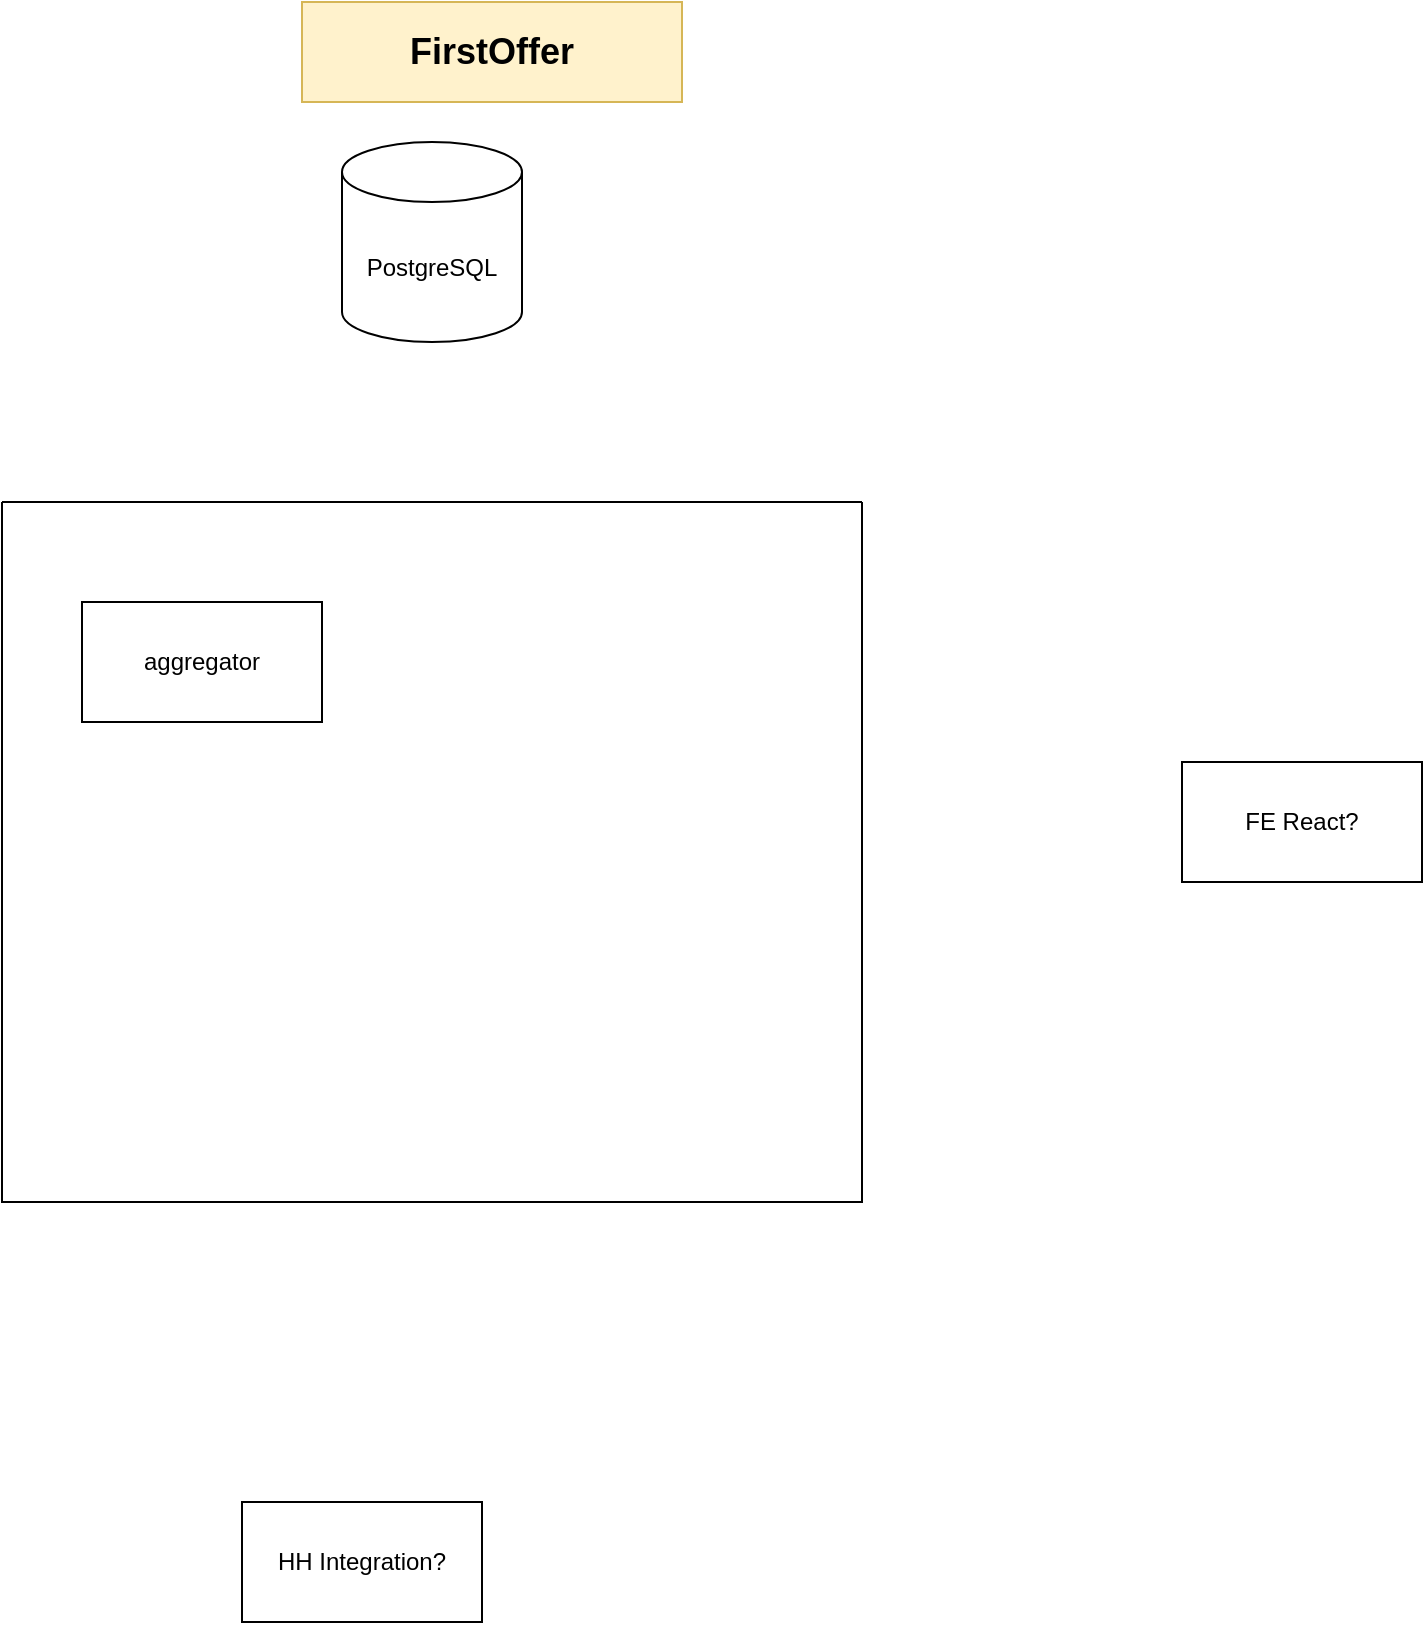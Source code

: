 <mxfile version="26.2.2" pages="3">
  <diagram name="Page-1" id="Fl7zKLLlol0BHQ1zrM9f">
    <mxGraphModel dx="1909" dy="1129" grid="1" gridSize="10" guides="1" tooltips="1" connect="1" arrows="1" fold="1" page="1" pageScale="1" pageWidth="850" pageHeight="1100" math="0" shadow="0">
      <root>
        <mxCell id="0" />
        <mxCell id="1" parent="0" />
        <mxCell id="obgf2wu3ZIoms-HWZ0u_-2" value="PostgreSQL" style="shape=cylinder3;whiteSpace=wrap;html=1;boundedLbl=1;backgroundOutline=1;size=15;" vertex="1" parent="1">
          <mxGeometry x="280" y="80" width="90" height="100" as="geometry" />
        </mxCell>
        <mxCell id="obgf2wu3ZIoms-HWZ0u_-3" value="" style="swimlane;startSize=0;" vertex="1" parent="1">
          <mxGeometry x="110" y="260" width="430" height="350" as="geometry">
            <mxRectangle x="170" y="210" width="50" height="40" as="alternateBounds" />
          </mxGeometry>
        </mxCell>
        <mxCell id="obgf2wu3ZIoms-HWZ0u_-1" value="aggregator" style="rounded=0;whiteSpace=wrap;html=1;" vertex="1" parent="obgf2wu3ZIoms-HWZ0u_-3">
          <mxGeometry x="40" y="50" width="120" height="60" as="geometry" />
        </mxCell>
        <mxCell id="obgf2wu3ZIoms-HWZ0u_-4" value="HH Integration?" style="rounded=0;whiteSpace=wrap;html=1;" vertex="1" parent="1">
          <mxGeometry x="230" y="760" width="120" height="60" as="geometry" />
        </mxCell>
        <mxCell id="obgf2wu3ZIoms-HWZ0u_-5" value="FE React?" style="rounded=0;whiteSpace=wrap;html=1;" vertex="1" parent="1">
          <mxGeometry x="700" y="390" width="120" height="60" as="geometry" />
        </mxCell>
        <mxCell id="obgf2wu3ZIoms-HWZ0u_-6" value="&lt;font style=&quot;font-size: 18px;&quot;&gt;&lt;b style=&quot;&quot;&gt;FirstOffer&lt;/b&gt;&lt;/font&gt;" style="text;html=1;align=center;verticalAlign=middle;whiteSpace=wrap;rounded=0;fillColor=#fff2cc;strokeColor=#d6b656;" vertex="1" parent="1">
          <mxGeometry x="260" y="10" width="190" height="50" as="geometry" />
        </mxCell>
      </root>
    </mxGraphModel>
  </diagram>
  <diagram id="qmD7csJV9LF86m-fVS4O" name="Use-Case">
    <mxGraphModel dx="1044" dy="626" grid="1" gridSize="10" guides="1" tooltips="1" connect="1" arrows="1" fold="1" page="1" pageScale="1" pageWidth="850" pageHeight="1100" math="0" shadow="0">
      <root>
        <mxCell id="0" />
        <mxCell id="1" parent="0" />
        <mxCell id="Olbofyi3Py1XjEG1FyNZ-1" value="Искатель" style="shape=umlActor;verticalLabelPosition=bottom;verticalAlign=top;html=1;outlineConnect=0;" parent="1" vertex="1">
          <mxGeometry x="420" y="300" width="30" height="60" as="geometry" />
        </mxCell>
        <mxCell id="Olbofyi3Py1XjEG1FyNZ-4" value="Работодатель" style="shape=umlActor;verticalLabelPosition=bottom;verticalAlign=top;html=1;outlineConnect=0;" parent="1" vertex="1">
          <mxGeometry x="510" y="130" width="30" height="60" as="geometry" />
        </mxCell>
        <mxCell id="Olbofyi3Py1XjEG1FyNZ-5" value="Администратор" style="shape=umlActor;verticalLabelPosition=bottom;verticalAlign=top;html=1;outlineConnect=0;" parent="1" vertex="1">
          <mxGeometry x="500" y="300" width="30" height="60" as="geometry" />
        </mxCell>
        <mxCell id="Olbofyi3Py1XjEG1FyNZ-7" value="Регистрация" style="ellipse;whiteSpace=wrap;html=1;" parent="1" vertex="1">
          <mxGeometry x="190" y="80" width="130" height="40" as="geometry" />
        </mxCell>
        <mxCell id="Olbofyi3Py1XjEG1FyNZ-8" value="Гость" style="shape=umlActor;verticalLabelPosition=bottom;verticalAlign=top;html=1;outlineConnect=0;" parent="1" vertex="1">
          <mxGeometry x="420" y="140" width="30" height="60" as="geometry" />
        </mxCell>
        <mxCell id="Olbofyi3Py1XjEG1FyNZ-10" value="Авторизация" style="ellipse;whiteSpace=wrap;html=1;" parent="1" vertex="1">
          <mxGeometry x="190" y="140" width="130" height="40" as="geometry" />
        </mxCell>
        <mxCell id="Olbofyi3Py1XjEG1FyNZ-11" value="Просмотр вакансий" style="ellipse;whiteSpace=wrap;html=1;" parent="1" vertex="1">
          <mxGeometry x="190" y="200" width="130" height="40" as="geometry" />
        </mxCell>
        <mxCell id="Olbofyi3Py1XjEG1FyNZ-12" value="Отклинуться на вакансию" style="ellipse;whiteSpace=wrap;html=1;" parent="1" vertex="1">
          <mxGeometry x="190" y="270" width="130" height="50" as="geometry" />
        </mxCell>
        <mxCell id="Olbofyi3Py1XjEG1FyNZ-13" value="Управление резюме" style="ellipse;whiteSpace=wrap;html=1;" parent="1" vertex="1">
          <mxGeometry x="190" y="340" width="130" height="50" as="geometry" />
        </mxCell>
        <mxCell id="Olbofyi3Py1XjEG1FyNZ-14" value="Настройка уведомлений" style="ellipse;whiteSpace=wrap;html=1;" parent="1" vertex="1">
          <mxGeometry x="190" y="410" width="130" height="50" as="geometry" />
        </mxCell>
        <mxCell id="Olbofyi3Py1XjEG1FyNZ-16" value="Управление пользователями" style="ellipse;whiteSpace=wrap;html=1;" parent="1" vertex="1">
          <mxGeometry x="620" y="260" width="130" height="50" as="geometry" />
        </mxCell>
        <mxCell id="Olbofyi3Py1XjEG1FyNZ-17" value="Управление вакансиями" style="ellipse;whiteSpace=wrap;html=1;" parent="1" vertex="1">
          <mxGeometry x="620" y="340" width="130" height="50" as="geometry" />
        </mxCell>
        <mxCell id="Olbofyi3Py1XjEG1FyNZ-18" value="" style="endArrow=none;html=1;rounded=0;entryX=1;entryY=0.5;entryDx=0;entryDy=0;startFill=0;" parent="1" source="Olbofyi3Py1XjEG1FyNZ-8" target="Olbofyi3Py1XjEG1FyNZ-7" edge="1">
          <mxGeometry width="50" height="50" relative="1" as="geometry">
            <mxPoint x="410" y="170" as="sourcePoint" />
            <mxPoint x="440" y="90" as="targetPoint" />
          </mxGeometry>
        </mxCell>
        <mxCell id="Olbofyi3Py1XjEG1FyNZ-19" value="" style="endArrow=none;html=1;rounded=0;entryX=1;entryY=0.5;entryDx=0;entryDy=0;startFill=0;" parent="1" source="Olbofyi3Py1XjEG1FyNZ-8" target="Olbofyi3Py1XjEG1FyNZ-10" edge="1">
          <mxGeometry width="50" height="50" relative="1" as="geometry">
            <mxPoint x="420" y="180" as="sourcePoint" />
            <mxPoint x="330" y="110" as="targetPoint" />
          </mxGeometry>
        </mxCell>
        <mxCell id="Olbofyi3Py1XjEG1FyNZ-20" value="" style="endArrow=none;html=1;rounded=0;entryX=1;entryY=0.5;entryDx=0;entryDy=0;startFill=0;" parent="1" source="Olbofyi3Py1XjEG1FyNZ-8" target="Olbofyi3Py1XjEG1FyNZ-11" edge="1">
          <mxGeometry width="50" height="50" relative="1" as="geometry">
            <mxPoint x="410" y="190" as="sourcePoint" />
            <mxPoint x="330" y="170" as="targetPoint" />
          </mxGeometry>
        </mxCell>
        <mxCell id="Olbofyi3Py1XjEG1FyNZ-21" value="" style="endArrow=none;html=1;rounded=0;entryX=0;entryY=0.5;entryDx=0;entryDy=0;startFill=0;" parent="1" source="Olbofyi3Py1XjEG1FyNZ-5" target="Olbofyi3Py1XjEG1FyNZ-16" edge="1">
          <mxGeometry width="50" height="50" relative="1" as="geometry">
            <mxPoint x="510" y="460" as="sourcePoint" />
            <mxPoint x="410" y="399" as="targetPoint" />
          </mxGeometry>
        </mxCell>
        <mxCell id="Olbofyi3Py1XjEG1FyNZ-22" value="" style="endArrow=none;html=1;rounded=0;entryX=0;entryY=0.5;entryDx=0;entryDy=0;startFill=0;" parent="1" source="Olbofyi3Py1XjEG1FyNZ-5" target="Olbofyi3Py1XjEG1FyNZ-17" edge="1">
          <mxGeometry width="50" height="50" relative="1" as="geometry">
            <mxPoint x="550" y="339" as="sourcePoint" />
            <mxPoint x="640" y="335" as="targetPoint" />
          </mxGeometry>
        </mxCell>
        <mxCell id="Olbofyi3Py1XjEG1FyNZ-25" value="Изменение уровня видимости" style="ellipse;whiteSpace=wrap;html=1;" parent="1" vertex="1">
          <mxGeometry x="10" y="325" width="130" height="50" as="geometry" />
        </mxCell>
        <mxCell id="Olbofyi3Py1XjEG1FyNZ-26" value="&amp;lt;&amp;lt;extend&amp;gt;&amp;gt;" style="html=1;verticalAlign=bottom;labelBackgroundColor=none;endArrow=open;endFill=0;dashed=1;rounded=0;entryX=0;entryY=0.5;entryDx=0;entryDy=0;exitX=1;exitY=0.5;exitDx=0;exitDy=0;" parent="1" source="Olbofyi3Py1XjEG1FyNZ-25" target="Olbofyi3Py1XjEG1FyNZ-13" edge="1">
          <mxGeometry width="160" relative="1" as="geometry">
            <mxPoint x="100" y="270" as="sourcePoint" />
            <mxPoint x="150" y="260" as="targetPoint" />
          </mxGeometry>
        </mxCell>
        <mxCell id="Olbofyi3Py1XjEG1FyNZ-28" value="Управление вакансиями компании" style="ellipse;whiteSpace=wrap;html=1;" parent="1" vertex="1">
          <mxGeometry x="610" y="150" width="150" height="60" as="geometry" />
        </mxCell>
        <mxCell id="Olbofyi3Py1XjEG1FyNZ-29" value="Верификация компании" style="ellipse;whiteSpace=wrap;html=1;" parent="1" vertex="1">
          <mxGeometry x="630" y="80" width="130" height="50" as="geometry" />
        </mxCell>
        <mxCell id="Olbofyi3Py1XjEG1FyNZ-31" value="" style="endArrow=none;html=1;rounded=0;entryX=0;entryY=0.5;entryDx=0;entryDy=0;startFill=0;" parent="1" source="Olbofyi3Py1XjEG1FyNZ-4" target="Olbofyi3Py1XjEG1FyNZ-29" edge="1">
          <mxGeometry width="50" height="50" relative="1" as="geometry">
            <mxPoint x="540" y="143" as="sourcePoint" />
            <mxPoint x="630" y="130" as="targetPoint" />
          </mxGeometry>
        </mxCell>
        <mxCell id="Olbofyi3Py1XjEG1FyNZ-32" value="" style="endArrow=none;html=1;rounded=0;entryX=-0.009;entryY=0.369;entryDx=0;entryDy=0;entryPerimeter=0;startFill=0;" parent="1" source="Olbofyi3Py1XjEG1FyNZ-4" target="Olbofyi3Py1XjEG1FyNZ-28" edge="1">
          <mxGeometry width="50" height="50" relative="1" as="geometry">
            <mxPoint x="550" y="162" as="sourcePoint" />
            <mxPoint x="640" y="115" as="targetPoint" />
          </mxGeometry>
        </mxCell>
        <mxCell id="Olbofyi3Py1XjEG1FyNZ-33" value="" style="endArrow=none;html=1;rounded=0;exitX=1;exitY=0.5;exitDx=0;exitDy=0;" parent="1" source="Olbofyi3Py1XjEG1FyNZ-13" edge="1">
          <mxGeometry width="50" height="50" relative="1" as="geometry">
            <mxPoint x="530" y="340" as="sourcePoint" />
            <mxPoint x="420" y="340" as="targetPoint" />
          </mxGeometry>
        </mxCell>
        <mxCell id="Olbofyi3Py1XjEG1FyNZ-34" value="" style="endArrow=none;html=1;rounded=0;entryX=1;entryY=0.5;entryDx=0;entryDy=0;" parent="1" source="Olbofyi3Py1XjEG1FyNZ-1" target="Olbofyi3Py1XjEG1FyNZ-12" edge="1">
          <mxGeometry width="50" height="50" relative="1" as="geometry">
            <mxPoint x="540" y="350" as="sourcePoint" />
            <mxPoint x="590" y="300" as="targetPoint" />
          </mxGeometry>
        </mxCell>
        <mxCell id="Olbofyi3Py1XjEG1FyNZ-35" value="" style="endArrow=none;html=1;rounded=0;exitX=1;exitY=0.5;exitDx=0;exitDy=0;" parent="1" source="Olbofyi3Py1XjEG1FyNZ-14" edge="1">
          <mxGeometry width="50" height="50" relative="1" as="geometry">
            <mxPoint x="330" y="375" as="sourcePoint" />
            <mxPoint x="420" y="340" as="targetPoint" />
          </mxGeometry>
        </mxCell>
        <mxCell id="Olbofyi3Py1XjEG1FyNZ-37" value="Управление работодателями" style="ellipse;whiteSpace=wrap;html=1;" parent="1" vertex="1">
          <mxGeometry x="620" y="410" width="130" height="50" as="geometry" />
        </mxCell>
        <mxCell id="Olbofyi3Py1XjEG1FyNZ-38" value="" style="endArrow=none;html=1;rounded=0;entryX=0;entryY=0.5;entryDx=0;entryDy=0;startFill=0;" parent="1" source="Olbofyi3Py1XjEG1FyNZ-5" target="Olbofyi3Py1XjEG1FyNZ-37" edge="1">
          <mxGeometry width="50" height="50" relative="1" as="geometry">
            <mxPoint x="550" y="420" as="sourcePoint" />
            <mxPoint x="640" y="476" as="targetPoint" />
          </mxGeometry>
        </mxCell>
      </root>
    </mxGraphModel>
  </diagram>
  <diagram id="IbE882pIKQVVXyESyiD2" name="db_schema">
    <mxGraphModel dx="1509" dy="736" grid="1" gridSize="10" guides="1" tooltips="1" connect="1" arrows="1" fold="1" page="1" pageScale="1" pageWidth="850" pageHeight="1100" math="0" shadow="0">
      <root>
        <mxCell id="0" />
        <mxCell id="1" parent="0" />
        <mxCell id="yfVw_wk0qxaInu5oIGbs-1" value="vacancy" style="shape=table;startSize=30;container=1;collapsible=1;childLayout=tableLayout;fixedRows=1;rowLines=0;fontStyle=1;align=center;resizeLast=1;html=1;" parent="1" vertex="1">
          <mxGeometry x="70" y="70" width="280" height="270" as="geometry" />
        </mxCell>
        <mxCell id="yfVw_wk0qxaInu5oIGbs-2" value="" style="shape=tableRow;horizontal=0;startSize=0;swimlaneHead=0;swimlaneBody=0;fillColor=none;collapsible=0;dropTarget=0;points=[[0,0.5],[1,0.5]];portConstraint=eastwest;top=0;left=0;right=0;bottom=1;" parent="yfVw_wk0qxaInu5oIGbs-1" vertex="1">
          <mxGeometry y="30" width="280" height="30" as="geometry" />
        </mxCell>
        <mxCell id="yfVw_wk0qxaInu5oIGbs-3" value="PK" style="shape=partialRectangle;connectable=0;fillColor=none;top=0;left=0;bottom=0;right=0;fontStyle=1;overflow=hidden;whiteSpace=wrap;html=1;" parent="yfVw_wk0qxaInu5oIGbs-2" vertex="1">
          <mxGeometry width="31" height="30" as="geometry">
            <mxRectangle width="31" height="30" as="alternateBounds" />
          </mxGeometry>
        </mxCell>
        <mxCell id="yfVw_wk0qxaInu5oIGbs-4" value="id UUID" style="shape=partialRectangle;connectable=0;fillColor=none;top=0;left=0;bottom=0;right=0;align=left;spacingLeft=6;fontStyle=5;overflow=hidden;whiteSpace=wrap;html=1;" parent="yfVw_wk0qxaInu5oIGbs-2" vertex="1">
          <mxGeometry x="31" width="249" height="30" as="geometry">
            <mxRectangle width="249" height="30" as="alternateBounds" />
          </mxGeometry>
        </mxCell>
        <mxCell id="yfVw_wk0qxaInu5oIGbs-5" value="" style="shape=tableRow;horizontal=0;startSize=0;swimlaneHead=0;swimlaneBody=0;fillColor=none;collapsible=0;dropTarget=0;points=[[0,0.5],[1,0.5]];portConstraint=eastwest;top=0;left=0;right=0;bottom=0;" parent="yfVw_wk0qxaInu5oIGbs-1" vertex="1">
          <mxGeometry y="60" width="280" height="30" as="geometry" />
        </mxCell>
        <mxCell id="yfVw_wk0qxaInu5oIGbs-6" value="" style="shape=partialRectangle;connectable=0;fillColor=none;top=0;left=0;bottom=0;right=0;editable=1;overflow=hidden;whiteSpace=wrap;html=1;" parent="yfVw_wk0qxaInu5oIGbs-5" vertex="1">
          <mxGeometry width="31" height="30" as="geometry">
            <mxRectangle width="31" height="30" as="alternateBounds" />
          </mxGeometry>
        </mxCell>
        <mxCell id="yfVw_wk0qxaInu5oIGbs-7" value="title TEXT NOT NULL" style="shape=partialRectangle;connectable=0;fillColor=none;top=0;left=0;bottom=0;right=0;align=left;spacingLeft=6;overflow=hidden;whiteSpace=wrap;html=1;" parent="yfVw_wk0qxaInu5oIGbs-5" vertex="1">
          <mxGeometry x="31" width="249" height="30" as="geometry">
            <mxRectangle width="249" height="30" as="alternateBounds" />
          </mxGeometry>
        </mxCell>
        <mxCell id="yfVw_wk0qxaInu5oIGbs-8" value="" style="shape=tableRow;horizontal=0;startSize=0;swimlaneHead=0;swimlaneBody=0;fillColor=none;collapsible=0;dropTarget=0;points=[[0,0.5],[1,0.5]];portConstraint=eastwest;top=0;left=0;right=0;bottom=0;" parent="yfVw_wk0qxaInu5oIGbs-1" vertex="1">
          <mxGeometry y="90" width="280" height="30" as="geometry" />
        </mxCell>
        <mxCell id="yfVw_wk0qxaInu5oIGbs-9" value="" style="shape=partialRectangle;connectable=0;fillColor=none;top=0;left=0;bottom=0;right=0;editable=1;overflow=hidden;whiteSpace=wrap;html=1;" parent="yfVw_wk0qxaInu5oIGbs-8" vertex="1">
          <mxGeometry width="31" height="30" as="geometry">
            <mxRectangle width="31" height="30" as="alternateBounds" />
          </mxGeometry>
        </mxCell>
        <mxCell id="yfVw_wk0qxaInu5oIGbs-10" value="salary TEXT" style="shape=partialRectangle;connectable=0;fillColor=none;top=0;left=0;bottom=0;right=0;align=left;spacingLeft=6;overflow=hidden;whiteSpace=wrap;html=1;" parent="yfVw_wk0qxaInu5oIGbs-8" vertex="1">
          <mxGeometry x="31" width="249" height="30" as="geometry">
            <mxRectangle width="249" height="30" as="alternateBounds" />
          </mxGeometry>
        </mxCell>
        <mxCell id="yfVw_wk0qxaInu5oIGbs-11" value="" style="shape=tableRow;horizontal=0;startSize=0;swimlaneHead=0;swimlaneBody=0;fillColor=none;collapsible=0;dropTarget=0;points=[[0,0.5],[1,0.5]];portConstraint=eastwest;top=0;left=0;right=0;bottom=0;" parent="yfVw_wk0qxaInu5oIGbs-1" vertex="1">
          <mxGeometry y="120" width="280" height="30" as="geometry" />
        </mxCell>
        <mxCell id="yfVw_wk0qxaInu5oIGbs-12" value="" style="shape=partialRectangle;connectable=0;fillColor=none;top=0;left=0;bottom=0;right=0;editable=1;overflow=hidden;whiteSpace=wrap;html=1;" parent="yfVw_wk0qxaInu5oIGbs-11" vertex="1">
          <mxGeometry width="31" height="30" as="geometry">
            <mxRectangle width="31" height="30" as="alternateBounds" />
          </mxGeometry>
        </mxCell>
        <mxCell id="yfVw_wk0qxaInu5oIGbs-13" value="description TEXT" style="shape=partialRectangle;connectable=0;fillColor=none;top=0;left=0;bottom=0;right=0;align=left;spacingLeft=6;overflow=hidden;whiteSpace=wrap;html=1;" parent="yfVw_wk0qxaInu5oIGbs-11" vertex="1">
          <mxGeometry x="31" width="249" height="30" as="geometry">
            <mxRectangle width="249" height="30" as="alternateBounds" />
          </mxGeometry>
        </mxCell>
        <mxCell id="yfVw_wk0qxaInu5oIGbs-14" value="" style="shape=tableRow;horizontal=0;startSize=0;swimlaneHead=0;swimlaneBody=0;fillColor=none;collapsible=0;dropTarget=0;points=[[0,0.5],[1,0.5]];portConstraint=eastwest;top=0;left=0;right=0;bottom=0;" parent="yfVw_wk0qxaInu5oIGbs-1" vertex="1">
          <mxGeometry y="150" width="280" height="30" as="geometry" />
        </mxCell>
        <mxCell id="yfVw_wk0qxaInu5oIGbs-15" value="" style="shape=partialRectangle;connectable=0;fillColor=none;top=0;left=0;bottom=0;right=0;editable=1;overflow=hidden;whiteSpace=wrap;html=1;" parent="yfVw_wk0qxaInu5oIGbs-14" vertex="1">
          <mxGeometry width="31" height="30" as="geometry">
            <mxRectangle width="31" height="30" as="alternateBounds" />
          </mxGeometry>
        </mxCell>
        <mxCell id="yfVw_wk0qxaInu5oIGbs-16" value="location TEXT" style="shape=partialRectangle;connectable=0;fillColor=none;top=0;left=0;bottom=0;right=0;align=left;spacingLeft=6;overflow=hidden;whiteSpace=wrap;html=1;" parent="yfVw_wk0qxaInu5oIGbs-14" vertex="1">
          <mxGeometry x="31" width="249" height="30" as="geometry">
            <mxRectangle width="249" height="30" as="alternateBounds" />
          </mxGeometry>
        </mxCell>
        <mxCell id="vRe3er4QiI5gZd4_4siP-1" value="" style="shape=tableRow;horizontal=0;startSize=0;swimlaneHead=0;swimlaneBody=0;fillColor=none;collapsible=0;dropTarget=0;points=[[0,0.5],[1,0.5]];portConstraint=eastwest;top=0;left=0;right=0;bottom=0;" parent="yfVw_wk0qxaInu5oIGbs-1" vertex="1">
          <mxGeometry y="180" width="280" height="30" as="geometry" />
        </mxCell>
        <mxCell id="vRe3er4QiI5gZd4_4siP-2" value="" style="shape=partialRectangle;connectable=0;fillColor=none;top=0;left=0;bottom=0;right=0;editable=1;overflow=hidden;whiteSpace=wrap;html=1;" parent="vRe3er4QiI5gZd4_4siP-1" vertex="1">
          <mxGeometry width="31" height="30" as="geometry">
            <mxRectangle width="31" height="30" as="alternateBounds" />
          </mxGeometry>
        </mxCell>
        <mxCell id="vRe3er4QiI5gZd4_4siP-3" value="created_at TIMESTAMP" style="shape=partialRectangle;connectable=0;fillColor=none;top=0;left=0;bottom=0;right=0;align=left;spacingLeft=6;overflow=hidden;whiteSpace=wrap;html=1;" parent="vRe3er4QiI5gZd4_4siP-1" vertex="1">
          <mxGeometry x="31" width="249" height="30" as="geometry">
            <mxRectangle width="249" height="30" as="alternateBounds" />
          </mxGeometry>
        </mxCell>
        <mxCell id="vRe3er4QiI5gZd4_4siP-4" value="" style="shape=tableRow;horizontal=0;startSize=0;swimlaneHead=0;swimlaneBody=0;fillColor=none;collapsible=0;dropTarget=0;points=[[0,0.5],[1,0.5]];portConstraint=eastwest;top=0;left=0;right=0;bottom=0;" parent="yfVw_wk0qxaInu5oIGbs-1" vertex="1">
          <mxGeometry y="210" width="280" height="30" as="geometry" />
        </mxCell>
        <mxCell id="vRe3er4QiI5gZd4_4siP-5" value="" style="shape=partialRectangle;connectable=0;fillColor=none;top=0;left=0;bottom=0;right=0;editable=1;overflow=hidden;whiteSpace=wrap;html=1;" parent="vRe3er4QiI5gZd4_4siP-4" vertex="1">
          <mxGeometry width="31" height="30" as="geometry">
            <mxRectangle width="31" height="30" as="alternateBounds" />
          </mxGeometry>
        </mxCell>
        <mxCell id="vRe3er4QiI5gZd4_4siP-6" value="edited_at TIMESTAMP" style="shape=partialRectangle;connectable=0;fillColor=none;top=0;left=0;bottom=0;right=0;align=left;spacingLeft=6;overflow=hidden;whiteSpace=wrap;html=1;" parent="vRe3er4QiI5gZd4_4siP-4" vertex="1">
          <mxGeometry x="31" width="249" height="30" as="geometry">
            <mxRectangle width="249" height="30" as="alternateBounds" />
          </mxGeometry>
        </mxCell>
        <mxCell id="vRe3er4QiI5gZd4_4siP-10" value="" style="shape=tableRow;horizontal=0;startSize=0;swimlaneHead=0;swimlaneBody=0;fillColor=none;collapsible=0;dropTarget=0;points=[[0,0.5],[1,0.5]];portConstraint=eastwest;top=0;left=0;right=0;bottom=0;" parent="yfVw_wk0qxaInu5oIGbs-1" vertex="1">
          <mxGeometry y="240" width="280" height="30" as="geometry" />
        </mxCell>
        <mxCell id="vRe3er4QiI5gZd4_4siP-11" value="" style="shape=partialRectangle;connectable=0;fillColor=none;top=0;left=0;bottom=0;right=0;editable=1;overflow=hidden;whiteSpace=wrap;html=1;" parent="vRe3er4QiI5gZd4_4siP-10" vertex="1">
          <mxGeometry width="31" height="30" as="geometry">
            <mxRectangle width="31" height="30" as="alternateBounds" />
          </mxGeometry>
        </mxCell>
        <mxCell id="vRe3er4QiI5gZd4_4siP-12" value="status TEXT (ACTIVE, DEACTIVATED)" style="shape=partialRectangle;connectable=0;fillColor=none;top=0;left=0;bottom=0;right=0;align=left;spacingLeft=6;overflow=hidden;whiteSpace=wrap;html=1;" parent="vRe3er4QiI5gZd4_4siP-10" vertex="1">
          <mxGeometry x="31" width="249" height="30" as="geometry">
            <mxRectangle width="249" height="30" as="alternateBounds" />
          </mxGeometry>
        </mxCell>
        <mxCell id="yfVw_wk0qxaInu5oIGbs-17" value="user" style="shape=table;startSize=30;container=1;collapsible=1;childLayout=tableLayout;fixedRows=1;rowLines=0;fontStyle=1;align=center;resizeLast=1;html=1;" parent="1" vertex="1">
          <mxGeometry x="425" y="70" width="390" height="300" as="geometry" />
        </mxCell>
        <mxCell id="yfVw_wk0qxaInu5oIGbs-18" value="" style="shape=tableRow;horizontal=0;startSize=0;swimlaneHead=0;swimlaneBody=0;fillColor=none;collapsible=0;dropTarget=0;points=[[0,0.5],[1,0.5]];portConstraint=eastwest;top=0;left=0;right=0;bottom=1;" parent="yfVw_wk0qxaInu5oIGbs-17" vertex="1">
          <mxGeometry y="30" width="390" height="30" as="geometry" />
        </mxCell>
        <mxCell id="yfVw_wk0qxaInu5oIGbs-19" value="PK" style="shape=partialRectangle;connectable=0;fillColor=none;top=0;left=0;bottom=0;right=0;fontStyle=1;overflow=hidden;whiteSpace=wrap;html=1;" parent="yfVw_wk0qxaInu5oIGbs-18" vertex="1">
          <mxGeometry width="30" height="30" as="geometry">
            <mxRectangle width="30" height="30" as="alternateBounds" />
          </mxGeometry>
        </mxCell>
        <mxCell id="yfVw_wk0qxaInu5oIGbs-20" value="id UUID" style="shape=partialRectangle;connectable=0;fillColor=none;top=0;left=0;bottom=0;right=0;align=left;spacingLeft=6;fontStyle=5;overflow=hidden;whiteSpace=wrap;html=1;" parent="yfVw_wk0qxaInu5oIGbs-18" vertex="1">
          <mxGeometry x="30" width="360" height="30" as="geometry">
            <mxRectangle width="360" height="30" as="alternateBounds" />
          </mxGeometry>
        </mxCell>
        <mxCell id="yfVw_wk0qxaInu5oIGbs-21" value="" style="shape=tableRow;horizontal=0;startSize=0;swimlaneHead=0;swimlaneBody=0;fillColor=none;collapsible=0;dropTarget=0;points=[[0,0.5],[1,0.5]];portConstraint=eastwest;top=0;left=0;right=0;bottom=0;" parent="yfVw_wk0qxaInu5oIGbs-17" vertex="1">
          <mxGeometry y="60" width="390" height="30" as="geometry" />
        </mxCell>
        <mxCell id="yfVw_wk0qxaInu5oIGbs-22" value="" style="shape=partialRectangle;connectable=0;fillColor=none;top=0;left=0;bottom=0;right=0;editable=1;overflow=hidden;whiteSpace=wrap;html=1;" parent="yfVw_wk0qxaInu5oIGbs-21" vertex="1">
          <mxGeometry width="30" height="30" as="geometry">
            <mxRectangle width="30" height="30" as="alternateBounds" />
          </mxGeometry>
        </mxCell>
        <mxCell id="yfVw_wk0qxaInu5oIGbs-23" value="phone_number TEXT UNIQUE NOT NULL" style="shape=partialRectangle;connectable=0;fillColor=none;top=0;left=0;bottom=0;right=0;align=left;spacingLeft=6;overflow=hidden;whiteSpace=wrap;html=1;" parent="yfVw_wk0qxaInu5oIGbs-21" vertex="1">
          <mxGeometry x="30" width="360" height="30" as="geometry">
            <mxRectangle width="360" height="30" as="alternateBounds" />
          </mxGeometry>
        </mxCell>
        <mxCell id="yfVw_wk0qxaInu5oIGbs-36" value="" style="shape=tableRow;horizontal=0;startSize=0;swimlaneHead=0;swimlaneBody=0;fillColor=none;collapsible=0;dropTarget=0;points=[[0,0.5],[1,0.5]];portConstraint=eastwest;top=0;left=0;right=0;bottom=0;" parent="yfVw_wk0qxaInu5oIGbs-17" vertex="1">
          <mxGeometry y="90" width="390" height="30" as="geometry" />
        </mxCell>
        <mxCell id="yfVw_wk0qxaInu5oIGbs-37" value="" style="shape=partialRectangle;connectable=0;fillColor=none;top=0;left=0;bottom=0;right=0;editable=1;overflow=hidden;whiteSpace=wrap;html=1;" parent="yfVw_wk0qxaInu5oIGbs-36" vertex="1">
          <mxGeometry width="30" height="30" as="geometry">
            <mxRectangle width="30" height="30" as="alternateBounds" />
          </mxGeometry>
        </mxCell>
        <mxCell id="yfVw_wk0qxaInu5oIGbs-38" value="password_hash TEXT NOT NULL" style="shape=partialRectangle;connectable=0;fillColor=none;top=0;left=0;bottom=0;right=0;align=left;spacingLeft=6;overflow=hidden;whiteSpace=wrap;html=1;" parent="yfVw_wk0qxaInu5oIGbs-36" vertex="1">
          <mxGeometry x="30" width="360" height="30" as="geometry">
            <mxRectangle width="360" height="30" as="alternateBounds" />
          </mxGeometry>
        </mxCell>
        <mxCell id="yfVw_wk0qxaInu5oIGbs-39" value="" style="shape=tableRow;horizontal=0;startSize=0;swimlaneHead=0;swimlaneBody=0;fillColor=none;collapsible=0;dropTarget=0;points=[[0,0.5],[1,0.5]];portConstraint=eastwest;top=0;left=0;right=0;bottom=0;" parent="yfVw_wk0qxaInu5oIGbs-17" vertex="1">
          <mxGeometry y="120" width="390" height="30" as="geometry" />
        </mxCell>
        <mxCell id="yfVw_wk0qxaInu5oIGbs-40" value="" style="shape=partialRectangle;connectable=0;fillColor=none;top=0;left=0;bottom=0;right=0;editable=1;overflow=hidden;whiteSpace=wrap;html=1;" parent="yfVw_wk0qxaInu5oIGbs-39" vertex="1">
          <mxGeometry width="30" height="30" as="geometry">
            <mxRectangle width="30" height="30" as="alternateBounds" />
          </mxGeometry>
        </mxCell>
        <mxCell id="yfVw_wk0qxaInu5oIGbs-41" value="role TEXT NOT NULL (ADMIN, USER, EMPLOYER)" style="shape=partialRectangle;connectable=0;fillColor=none;top=0;left=0;bottom=0;right=0;align=left;spacingLeft=6;overflow=hidden;whiteSpace=wrap;html=1;" parent="yfVw_wk0qxaInu5oIGbs-39" vertex="1">
          <mxGeometry x="30" width="360" height="30" as="geometry">
            <mxRectangle width="360" height="30" as="alternateBounds" />
          </mxGeometry>
        </mxCell>
        <mxCell id="vRe3er4QiI5gZd4_4siP-7" value="" style="shape=tableRow;horizontal=0;startSize=0;swimlaneHead=0;swimlaneBody=0;fillColor=none;collapsible=0;dropTarget=0;points=[[0,0.5],[1,0.5]];portConstraint=eastwest;top=0;left=0;right=0;bottom=0;" parent="yfVw_wk0qxaInu5oIGbs-17" vertex="1">
          <mxGeometry y="150" width="390" height="30" as="geometry" />
        </mxCell>
        <mxCell id="vRe3er4QiI5gZd4_4siP-8" value="" style="shape=partialRectangle;connectable=0;fillColor=none;top=0;left=0;bottom=0;right=0;editable=1;overflow=hidden;whiteSpace=wrap;html=1;" parent="vRe3er4QiI5gZd4_4siP-7" vertex="1">
          <mxGeometry width="30" height="30" as="geometry">
            <mxRectangle width="30" height="30" as="alternateBounds" />
          </mxGeometry>
        </mxCell>
        <mxCell id="vRe3er4QiI5gZd4_4siP-9" value="registered_at TIMESTAMP NOT NULL" style="shape=partialRectangle;connectable=0;fillColor=none;top=0;left=0;bottom=0;right=0;align=left;spacingLeft=6;overflow=hidden;whiteSpace=wrap;html=1;" parent="vRe3er4QiI5gZd4_4siP-7" vertex="1">
          <mxGeometry x="30" width="360" height="30" as="geometry">
            <mxRectangle width="360" height="30" as="alternateBounds" />
          </mxGeometry>
        </mxCell>
        <mxCell id="vRe3er4QiI5gZd4_4siP-30" value="" style="shape=tableRow;horizontal=0;startSize=0;swimlaneHead=0;swimlaneBody=0;fillColor=none;collapsible=0;dropTarget=0;points=[[0,0.5],[1,0.5]];portConstraint=eastwest;top=0;left=0;right=0;bottom=0;" parent="yfVw_wk0qxaInu5oIGbs-17" vertex="1">
          <mxGeometry y="180" width="390" height="30" as="geometry" />
        </mxCell>
        <mxCell id="vRe3er4QiI5gZd4_4siP-31" value="" style="shape=partialRectangle;connectable=0;fillColor=none;top=0;left=0;bottom=0;right=0;editable=1;overflow=hidden;whiteSpace=wrap;html=1;" parent="vRe3er4QiI5gZd4_4siP-30" vertex="1">
          <mxGeometry width="30" height="30" as="geometry">
            <mxRectangle width="30" height="30" as="alternateBounds" />
          </mxGeometry>
        </mxCell>
        <mxCell id="vRe3er4QiI5gZd4_4siP-32" value="status TEXT (ACTIVE, BLOCKED, DELETED)" style="shape=partialRectangle;connectable=0;fillColor=none;top=0;left=0;bottom=0;right=0;align=left;spacingLeft=6;overflow=hidden;whiteSpace=wrap;html=1;" parent="vRe3er4QiI5gZd4_4siP-30" vertex="1">
          <mxGeometry x="30" width="360" height="30" as="geometry">
            <mxRectangle width="360" height="30" as="alternateBounds" />
          </mxGeometry>
        </mxCell>
        <mxCell id="Ce7_nOUHFcSUAHGZwV0o-1" value="" style="shape=tableRow;horizontal=0;startSize=0;swimlaneHead=0;swimlaneBody=0;fillColor=none;collapsible=0;dropTarget=0;points=[[0,0.5],[1,0.5]];portConstraint=eastwest;top=0;left=0;right=0;bottom=0;" vertex="1" parent="yfVw_wk0qxaInu5oIGbs-17">
          <mxGeometry y="210" width="390" height="30" as="geometry" />
        </mxCell>
        <mxCell id="Ce7_nOUHFcSUAHGZwV0o-2" value="" style="shape=partialRectangle;connectable=0;fillColor=none;top=0;left=0;bottom=0;right=0;editable=1;overflow=hidden;whiteSpace=wrap;html=1;" vertex="1" parent="Ce7_nOUHFcSUAHGZwV0o-1">
          <mxGeometry width="30" height="30" as="geometry">
            <mxRectangle width="30" height="30" as="alternateBounds" />
          </mxGeometry>
        </mxCell>
        <mxCell id="Ce7_nOUHFcSUAHGZwV0o-3" value="first_name TEXT NOT NULL" style="shape=partialRectangle;connectable=0;fillColor=none;top=0;left=0;bottom=0;right=0;align=left;spacingLeft=6;overflow=hidden;whiteSpace=wrap;html=1;" vertex="1" parent="Ce7_nOUHFcSUAHGZwV0o-1">
          <mxGeometry x="30" width="360" height="30" as="geometry">
            <mxRectangle width="360" height="30" as="alternateBounds" />
          </mxGeometry>
        </mxCell>
        <mxCell id="Ce7_nOUHFcSUAHGZwV0o-4" value="" style="shape=tableRow;horizontal=0;startSize=0;swimlaneHead=0;swimlaneBody=0;fillColor=none;collapsible=0;dropTarget=0;points=[[0,0.5],[1,0.5]];portConstraint=eastwest;top=0;left=0;right=0;bottom=0;" vertex="1" parent="yfVw_wk0qxaInu5oIGbs-17">
          <mxGeometry y="240" width="390" height="30" as="geometry" />
        </mxCell>
        <mxCell id="Ce7_nOUHFcSUAHGZwV0o-5" value="" style="shape=partialRectangle;connectable=0;fillColor=none;top=0;left=0;bottom=0;right=0;editable=1;overflow=hidden;whiteSpace=wrap;html=1;" vertex="1" parent="Ce7_nOUHFcSUAHGZwV0o-4">
          <mxGeometry width="30" height="30" as="geometry">
            <mxRectangle width="30" height="30" as="alternateBounds" />
          </mxGeometry>
        </mxCell>
        <mxCell id="Ce7_nOUHFcSUAHGZwV0o-6" value="last_name TEXT" style="shape=partialRectangle;connectable=0;fillColor=none;top=0;left=0;bottom=0;right=0;align=left;spacingLeft=6;overflow=hidden;whiteSpace=wrap;html=1;" vertex="1" parent="Ce7_nOUHFcSUAHGZwV0o-4">
          <mxGeometry x="30" width="360" height="30" as="geometry">
            <mxRectangle width="360" height="30" as="alternateBounds" />
          </mxGeometry>
        </mxCell>
        <mxCell id="Ce7_nOUHFcSUAHGZwV0o-7" value="" style="shape=tableRow;horizontal=0;startSize=0;swimlaneHead=0;swimlaneBody=0;fillColor=none;collapsible=0;dropTarget=0;points=[[0,0.5],[1,0.5]];portConstraint=eastwest;top=0;left=0;right=0;bottom=0;" vertex="1" parent="yfVw_wk0qxaInu5oIGbs-17">
          <mxGeometry y="270" width="390" height="30" as="geometry" />
        </mxCell>
        <mxCell id="Ce7_nOUHFcSUAHGZwV0o-8" value="" style="shape=partialRectangle;connectable=0;fillColor=none;top=0;left=0;bottom=0;right=0;editable=1;overflow=hidden;whiteSpace=wrap;html=1;" vertex="1" parent="Ce7_nOUHFcSUAHGZwV0o-7">
          <mxGeometry width="30" height="30" as="geometry">
            <mxRectangle width="30" height="30" as="alternateBounds" />
          </mxGeometry>
        </mxCell>
        <mxCell id="Ce7_nOUHFcSUAHGZwV0o-9" value="middle_name TEXT" style="shape=partialRectangle;connectable=0;fillColor=none;top=0;left=0;bottom=0;right=0;align=left;spacingLeft=6;overflow=hidden;whiteSpace=wrap;html=1;" vertex="1" parent="Ce7_nOUHFcSUAHGZwV0o-7">
          <mxGeometry x="30" width="360" height="30" as="geometry">
            <mxRectangle width="360" height="30" as="alternateBounds" />
          </mxGeometry>
        </mxCell>
        <mxCell id="vRe3er4QiI5gZd4_4siP-13" value="resume" style="shape=table;startSize=30;container=1;collapsible=1;childLayout=tableLayout;fixedRows=1;rowLines=0;fontStyle=1;align=center;resizeLast=1;html=1;" parent="1" vertex="1">
          <mxGeometry x="60" y="400" width="300" height="300" as="geometry" />
        </mxCell>
        <mxCell id="vRe3er4QiI5gZd4_4siP-14" value="" style="shape=tableRow;horizontal=0;startSize=0;swimlaneHead=0;swimlaneBody=0;fillColor=none;collapsible=0;dropTarget=0;points=[[0,0.5],[1,0.5]];portConstraint=eastwest;top=0;left=0;right=0;bottom=1;" parent="vRe3er4QiI5gZd4_4siP-13" vertex="1">
          <mxGeometry y="30" width="300" height="30" as="geometry" />
        </mxCell>
        <mxCell id="vRe3er4QiI5gZd4_4siP-15" value="FK PK" style="shape=partialRectangle;connectable=0;fillColor=none;top=0;left=0;bottom=0;right=0;fontStyle=1;overflow=hidden;whiteSpace=wrap;html=1;" parent="vRe3er4QiI5gZd4_4siP-14" vertex="1">
          <mxGeometry width="30" height="30" as="geometry">
            <mxRectangle width="30" height="30" as="alternateBounds" />
          </mxGeometry>
        </mxCell>
        <mxCell id="vRe3er4QiI5gZd4_4siP-16" value="user_id UUID" style="shape=partialRectangle;connectable=0;fillColor=none;top=0;left=0;bottom=0;right=0;align=left;spacingLeft=6;fontStyle=5;overflow=hidden;whiteSpace=wrap;html=1;" parent="vRe3er4QiI5gZd4_4siP-14" vertex="1">
          <mxGeometry x="30" width="270" height="30" as="geometry">
            <mxRectangle width="270" height="30" as="alternateBounds" />
          </mxGeometry>
        </mxCell>
        <mxCell id="vRe3er4QiI5gZd4_4siP-17" value="" style="shape=tableRow;horizontal=0;startSize=0;swimlaneHead=0;swimlaneBody=0;fillColor=none;collapsible=0;dropTarget=0;points=[[0,0.5],[1,0.5]];portConstraint=eastwest;top=0;left=0;right=0;bottom=0;" parent="vRe3er4QiI5gZd4_4siP-13" vertex="1">
          <mxGeometry y="60" width="300" height="30" as="geometry" />
        </mxCell>
        <mxCell id="vRe3er4QiI5gZd4_4siP-18" value="" style="shape=partialRectangle;connectable=0;fillColor=none;top=0;left=0;bottom=0;right=0;editable=1;overflow=hidden;whiteSpace=wrap;html=1;" parent="vRe3er4QiI5gZd4_4siP-17" vertex="1">
          <mxGeometry width="30" height="30" as="geometry">
            <mxRectangle width="30" height="30" as="alternateBounds" />
          </mxGeometry>
        </mxCell>
        <mxCell id="vRe3er4QiI5gZd4_4siP-19" value="photo TEXT (base64?)" style="shape=partialRectangle;connectable=0;fillColor=none;top=0;left=0;bottom=0;right=0;align=left;spacingLeft=6;overflow=hidden;whiteSpace=wrap;html=1;" parent="vRe3er4QiI5gZd4_4siP-17" vertex="1">
          <mxGeometry x="30" width="270" height="30" as="geometry">
            <mxRectangle width="270" height="30" as="alternateBounds" />
          </mxGeometry>
        </mxCell>
        <mxCell id="vRe3er4QiI5gZd4_4siP-20" value="" style="shape=tableRow;horizontal=0;startSize=0;swimlaneHead=0;swimlaneBody=0;fillColor=none;collapsible=0;dropTarget=0;points=[[0,0.5],[1,0.5]];portConstraint=eastwest;top=0;left=0;right=0;bottom=0;" parent="vRe3er4QiI5gZd4_4siP-13" vertex="1">
          <mxGeometry y="90" width="300" height="30" as="geometry" />
        </mxCell>
        <mxCell id="vRe3er4QiI5gZd4_4siP-21" value="" style="shape=partialRectangle;connectable=0;fillColor=none;top=0;left=0;bottom=0;right=0;editable=1;overflow=hidden;whiteSpace=wrap;html=1;" parent="vRe3er4QiI5gZd4_4siP-20" vertex="1">
          <mxGeometry width="30" height="30" as="geometry">
            <mxRectangle width="30" height="30" as="alternateBounds" />
          </mxGeometry>
        </mxCell>
        <mxCell id="vRe3er4QiI5gZd4_4siP-22" value="education TEXT" style="shape=partialRectangle;connectable=0;fillColor=none;top=0;left=0;bottom=0;right=0;align=left;spacingLeft=6;overflow=hidden;whiteSpace=wrap;html=1;" parent="vRe3er4QiI5gZd4_4siP-20" vertex="1">
          <mxGeometry x="30" width="270" height="30" as="geometry">
            <mxRectangle width="270" height="30" as="alternateBounds" />
          </mxGeometry>
        </mxCell>
        <mxCell id="vRe3er4QiI5gZd4_4siP-23" value="" style="shape=tableRow;horizontal=0;startSize=0;swimlaneHead=0;swimlaneBody=0;fillColor=none;collapsible=0;dropTarget=0;points=[[0,0.5],[1,0.5]];portConstraint=eastwest;top=0;left=0;right=0;bottom=0;" parent="vRe3er4QiI5gZd4_4siP-13" vertex="1">
          <mxGeometry y="120" width="300" height="30" as="geometry" />
        </mxCell>
        <mxCell id="vRe3er4QiI5gZd4_4siP-24" value="" style="shape=partialRectangle;connectable=0;fillColor=none;top=0;left=0;bottom=0;right=0;editable=1;overflow=hidden;whiteSpace=wrap;html=1;" parent="vRe3er4QiI5gZd4_4siP-23" vertex="1">
          <mxGeometry width="30" height="30" as="geometry">
            <mxRectangle width="30" height="30" as="alternateBounds" />
          </mxGeometry>
        </mxCell>
        <mxCell id="vRe3er4QiI5gZd4_4siP-25" value="languages TEXT" style="shape=partialRectangle;connectable=0;fillColor=none;top=0;left=0;bottom=0;right=0;align=left;spacingLeft=6;overflow=hidden;whiteSpace=wrap;html=1;" parent="vRe3er4QiI5gZd4_4siP-23" vertex="1">
          <mxGeometry x="30" width="270" height="30" as="geometry">
            <mxRectangle width="270" height="30" as="alternateBounds" />
          </mxGeometry>
        </mxCell>
        <mxCell id="vRe3er4QiI5gZd4_4siP-26" value="" style="shape=tableRow;horizontal=0;startSize=0;swimlaneHead=0;swimlaneBody=0;fillColor=none;collapsible=0;dropTarget=0;points=[[0,0.5],[1,0.5]];portConstraint=eastwest;top=0;left=0;right=0;bottom=0;" parent="vRe3er4QiI5gZd4_4siP-13" vertex="1">
          <mxGeometry y="150" width="300" height="30" as="geometry" />
        </mxCell>
        <mxCell id="vRe3er4QiI5gZd4_4siP-27" value="" style="shape=partialRectangle;connectable=0;fillColor=none;top=0;left=0;bottom=0;right=0;editable=1;overflow=hidden;whiteSpace=wrap;html=1;" parent="vRe3er4QiI5gZd4_4siP-26" vertex="1">
          <mxGeometry width="30" height="30" as="geometry">
            <mxRectangle width="30" height="30" as="alternateBounds" />
          </mxGeometry>
        </mxCell>
        <mxCell id="vRe3er4QiI5gZd4_4siP-28" value="registered_at TIMESTAMP" style="shape=partialRectangle;connectable=0;fillColor=none;top=0;left=0;bottom=0;right=0;align=left;spacingLeft=6;overflow=hidden;whiteSpace=wrap;html=1;" parent="vRe3er4QiI5gZd4_4siP-26" vertex="1">
          <mxGeometry x="30" width="270" height="30" as="geometry">
            <mxRectangle width="270" height="30" as="alternateBounds" />
          </mxGeometry>
        </mxCell>
        <mxCell id="vRe3er4QiI5gZd4_4siP-177" value="" style="shape=tableRow;horizontal=0;startSize=0;swimlaneHead=0;swimlaneBody=0;fillColor=none;collapsible=0;dropTarget=0;points=[[0,0.5],[1,0.5]];portConstraint=eastwest;top=0;left=0;right=0;bottom=0;" parent="vRe3er4QiI5gZd4_4siP-13" vertex="1">
          <mxGeometry y="180" width="300" height="30" as="geometry" />
        </mxCell>
        <mxCell id="vRe3er4QiI5gZd4_4siP-178" value="" style="shape=partialRectangle;connectable=0;fillColor=none;top=0;left=0;bottom=0;right=0;editable=1;overflow=hidden;whiteSpace=wrap;html=1;" parent="vRe3er4QiI5gZd4_4siP-177" vertex="1">
          <mxGeometry width="30" height="30" as="geometry">
            <mxRectangle width="30" height="30" as="alternateBounds" />
          </mxGeometry>
        </mxCell>
        <mxCell id="vRe3er4QiI5gZd4_4siP-179" value="gender TEXT (MALE, FEMALE, OTHER)" style="shape=partialRectangle;connectable=0;fillColor=none;top=0;left=0;bottom=0;right=0;align=left;spacingLeft=6;overflow=hidden;whiteSpace=wrap;html=1;" parent="vRe3er4QiI5gZd4_4siP-177" vertex="1">
          <mxGeometry x="30" width="270" height="30" as="geometry">
            <mxRectangle width="270" height="30" as="alternateBounds" />
          </mxGeometry>
        </mxCell>
        <mxCell id="vRe3er4QiI5gZd4_4siP-180" value="" style="shape=tableRow;horizontal=0;startSize=0;swimlaneHead=0;swimlaneBody=0;fillColor=none;collapsible=0;dropTarget=0;points=[[0,0.5],[1,0.5]];portConstraint=eastwest;top=0;left=0;right=0;bottom=0;" parent="vRe3er4QiI5gZd4_4siP-13" vertex="1">
          <mxGeometry y="210" width="300" height="30" as="geometry" />
        </mxCell>
        <mxCell id="vRe3er4QiI5gZd4_4siP-181" value="" style="shape=partialRectangle;connectable=0;fillColor=none;top=0;left=0;bottom=0;right=0;editable=1;overflow=hidden;whiteSpace=wrap;html=1;" parent="vRe3er4QiI5gZd4_4siP-180" vertex="1">
          <mxGeometry width="30" height="30" as="geometry">
            <mxRectangle width="30" height="30" as="alternateBounds" />
          </mxGeometry>
        </mxCell>
        <mxCell id="vRe3er4QiI5gZd4_4siP-182" value="birth_date DATE" style="shape=partialRectangle;connectable=0;fillColor=none;top=0;left=0;bottom=0;right=0;align=left;spacingLeft=6;overflow=hidden;whiteSpace=wrap;html=1;" parent="vRe3er4QiI5gZd4_4siP-180" vertex="1">
          <mxGeometry x="30" width="270" height="30" as="geometry">
            <mxRectangle width="270" height="30" as="alternateBounds" />
          </mxGeometry>
        </mxCell>
        <mxCell id="vRe3er4QiI5gZd4_4siP-189" value="" style="shape=tableRow;horizontal=0;startSize=0;swimlaneHead=0;swimlaneBody=0;fillColor=none;collapsible=0;dropTarget=0;points=[[0,0.5],[1,0.5]];portConstraint=eastwest;top=0;left=0;right=0;bottom=0;" parent="vRe3er4QiI5gZd4_4siP-13" vertex="1">
          <mxGeometry y="240" width="300" height="30" as="geometry" />
        </mxCell>
        <mxCell id="vRe3er4QiI5gZd4_4siP-190" value="" style="shape=partialRectangle;connectable=0;fillColor=none;top=0;left=0;bottom=0;right=0;editable=1;overflow=hidden;whiteSpace=wrap;html=1;" parent="vRe3er4QiI5gZd4_4siP-189" vertex="1">
          <mxGeometry width="30" height="30" as="geometry">
            <mxRectangle width="30" height="30" as="alternateBounds" />
          </mxGeometry>
        </mxCell>
        <mxCell id="vRe3er4QiI5gZd4_4siP-191" value="experience JSONB" style="shape=partialRectangle;connectable=0;fillColor=none;top=0;left=0;bottom=0;right=0;align=left;spacingLeft=6;overflow=hidden;whiteSpace=wrap;html=1;" parent="vRe3er4QiI5gZd4_4siP-189" vertex="1">
          <mxGeometry x="30" width="270" height="30" as="geometry">
            <mxRectangle width="270" height="30" as="alternateBounds" />
          </mxGeometry>
        </mxCell>
        <mxCell id="vRe3er4QiI5gZd4_4siP-192" value="" style="shape=tableRow;horizontal=0;startSize=0;swimlaneHead=0;swimlaneBody=0;fillColor=none;collapsible=0;dropTarget=0;points=[[0,0.5],[1,0.5]];portConstraint=eastwest;top=0;left=0;right=0;bottom=0;" parent="vRe3er4QiI5gZd4_4siP-13" vertex="1">
          <mxGeometry y="270" width="300" height="30" as="geometry" />
        </mxCell>
        <mxCell id="vRe3er4QiI5gZd4_4siP-193" value="" style="shape=partialRectangle;connectable=0;fillColor=none;top=0;left=0;bottom=0;right=0;editable=1;overflow=hidden;whiteSpace=wrap;html=1;" parent="vRe3er4QiI5gZd4_4siP-192" vertex="1">
          <mxGeometry width="30" height="30" as="geometry">
            <mxRectangle width="30" height="30" as="alternateBounds" />
          </mxGeometry>
        </mxCell>
        <mxCell id="vRe3er4QiI5gZd4_4siP-194" value="resume_link TEXT" style="shape=partialRectangle;connectable=0;fillColor=none;top=0;left=0;bottom=0;right=0;align=left;spacingLeft=6;overflow=hidden;whiteSpace=wrap;html=1;" parent="vRe3er4QiI5gZd4_4siP-192" vertex="1">
          <mxGeometry x="30" width="270" height="30" as="geometry">
            <mxRectangle width="270" height="30" as="alternateBounds" />
          </mxGeometry>
        </mxCell>
        <mxCell id="vRe3er4QiI5gZd4_4siP-114" value="employer_details" style="shape=table;startSize=30;container=1;collapsible=1;childLayout=tableLayout;fixedRows=1;rowLines=0;fontStyle=1;align=center;resizeLast=1;html=1;" parent="1" vertex="1">
          <mxGeometry x="420" y="415" width="390" height="360" as="geometry" />
        </mxCell>
        <mxCell id="vRe3er4QiI5gZd4_4siP-115" value="" style="shape=tableRow;horizontal=0;startSize=0;swimlaneHead=0;swimlaneBody=0;fillColor=none;collapsible=0;dropTarget=0;points=[[0,0.5],[1,0.5]];portConstraint=eastwest;top=0;left=0;right=0;bottom=1;" parent="vRe3er4QiI5gZd4_4siP-114" vertex="1">
          <mxGeometry y="30" width="390" height="30" as="geometry" />
        </mxCell>
        <mxCell id="vRe3er4QiI5gZd4_4siP-116" value="PK" style="shape=partialRectangle;connectable=0;fillColor=none;top=0;left=0;bottom=0;right=0;fontStyle=1;overflow=hidden;whiteSpace=wrap;html=1;" parent="vRe3er4QiI5gZd4_4siP-115" vertex="1">
          <mxGeometry width="30" height="30" as="geometry">
            <mxRectangle width="30" height="30" as="alternateBounds" />
          </mxGeometry>
        </mxCell>
        <mxCell id="vRe3er4QiI5gZd4_4siP-117" value="id UUID" style="shape=partialRectangle;connectable=0;fillColor=none;top=0;left=0;bottom=0;right=0;align=left;spacingLeft=6;fontStyle=5;overflow=hidden;whiteSpace=wrap;html=1;" parent="vRe3er4QiI5gZd4_4siP-115" vertex="1">
          <mxGeometry x="30" width="360" height="30" as="geometry">
            <mxRectangle width="360" height="30" as="alternateBounds" />
          </mxGeometry>
        </mxCell>
        <mxCell id="vRe3er4QiI5gZd4_4siP-118" value="" style="shape=tableRow;horizontal=0;startSize=0;swimlaneHead=0;swimlaneBody=0;fillColor=none;collapsible=0;dropTarget=0;points=[[0,0.5],[1,0.5]];portConstraint=eastwest;top=0;left=0;right=0;bottom=0;" parent="vRe3er4QiI5gZd4_4siP-114" vertex="1">
          <mxGeometry y="60" width="390" height="30" as="geometry" />
        </mxCell>
        <mxCell id="vRe3er4QiI5gZd4_4siP-119" value="" style="shape=partialRectangle;connectable=0;fillColor=none;top=0;left=0;bottom=0;right=0;editable=1;overflow=hidden;whiteSpace=wrap;html=1;" parent="vRe3er4QiI5gZd4_4siP-118" vertex="1">
          <mxGeometry width="30" height="30" as="geometry">
            <mxRectangle width="30" height="30" as="alternateBounds" />
          </mxGeometry>
        </mxCell>
        <mxCell id="vRe3er4QiI5gZd4_4siP-120" value="phone_number TEXT UNIQUE NOT NULL" style="shape=partialRectangle;connectable=0;fillColor=none;top=0;left=0;bottom=0;right=0;align=left;spacingLeft=6;overflow=hidden;whiteSpace=wrap;html=1;" parent="vRe3er4QiI5gZd4_4siP-118" vertex="1">
          <mxGeometry x="30" width="360" height="30" as="geometry">
            <mxRectangle width="360" height="30" as="alternateBounds" />
          </mxGeometry>
        </mxCell>
        <mxCell id="vRe3er4QiI5gZd4_4siP-121" value="" style="shape=tableRow;horizontal=0;startSize=0;swimlaneHead=0;swimlaneBody=0;fillColor=none;collapsible=0;dropTarget=0;points=[[0,0.5],[1,0.5]];portConstraint=eastwest;top=0;left=0;right=0;bottom=0;" parent="vRe3er4QiI5gZd4_4siP-114" vertex="1">
          <mxGeometry y="90" width="390" height="30" as="geometry" />
        </mxCell>
        <mxCell id="vRe3er4QiI5gZd4_4siP-122" value="" style="shape=partialRectangle;connectable=0;fillColor=none;top=0;left=0;bottom=0;right=0;editable=1;overflow=hidden;whiteSpace=wrap;html=1;" parent="vRe3er4QiI5gZd4_4siP-121" vertex="1">
          <mxGeometry width="30" height="30" as="geometry">
            <mxRectangle width="30" height="30" as="alternateBounds" />
          </mxGeometry>
        </mxCell>
        <mxCell id="vRe3er4QiI5gZd4_4siP-123" value="password_hash TEXT NOT NULL" style="shape=partialRectangle;connectable=0;fillColor=none;top=0;left=0;bottom=0;right=0;align=left;spacingLeft=6;overflow=hidden;whiteSpace=wrap;html=1;" parent="vRe3er4QiI5gZd4_4siP-121" vertex="1">
          <mxGeometry x="30" width="360" height="30" as="geometry">
            <mxRectangle width="360" height="30" as="alternateBounds" />
          </mxGeometry>
        </mxCell>
        <mxCell id="vRe3er4QiI5gZd4_4siP-124" value="" style="shape=tableRow;horizontal=0;startSize=0;swimlaneHead=0;swimlaneBody=0;fillColor=none;collapsible=0;dropTarget=0;points=[[0,0.5],[1,0.5]];portConstraint=eastwest;top=0;left=0;right=0;bottom=0;" parent="vRe3er4QiI5gZd4_4siP-114" vertex="1">
          <mxGeometry y="120" width="390" height="30" as="geometry" />
        </mxCell>
        <mxCell id="vRe3er4QiI5gZd4_4siP-125" value="" style="shape=partialRectangle;connectable=0;fillColor=none;top=0;left=0;bottom=0;right=0;editable=1;overflow=hidden;whiteSpace=wrap;html=1;" parent="vRe3er4QiI5gZd4_4siP-124" vertex="1">
          <mxGeometry width="30" height="30" as="geometry">
            <mxRectangle width="30" height="30" as="alternateBounds" />
          </mxGeometry>
        </mxCell>
        <mxCell id="vRe3er4QiI5gZd4_4siP-126" value="role TEXT NOT NULL (ADMIN, USER, EMPLOYER)" style="shape=partialRectangle;connectable=0;fillColor=none;top=0;left=0;bottom=0;right=0;align=left;spacingLeft=6;overflow=hidden;whiteSpace=wrap;html=1;" parent="vRe3er4QiI5gZd4_4siP-124" vertex="1">
          <mxGeometry x="30" width="360" height="30" as="geometry">
            <mxRectangle width="360" height="30" as="alternateBounds" />
          </mxGeometry>
        </mxCell>
        <mxCell id="vRe3er4QiI5gZd4_4siP-127" value="" style="shape=tableRow;horizontal=0;startSize=0;swimlaneHead=0;swimlaneBody=0;fillColor=none;collapsible=0;dropTarget=0;points=[[0,0.5],[1,0.5]];portConstraint=eastwest;top=0;left=0;right=0;bottom=0;" parent="vRe3er4QiI5gZd4_4siP-114" vertex="1">
          <mxGeometry y="150" width="390" height="30" as="geometry" />
        </mxCell>
        <mxCell id="vRe3er4QiI5gZd4_4siP-128" value="" style="shape=partialRectangle;connectable=0;fillColor=none;top=0;left=0;bottom=0;right=0;editable=1;overflow=hidden;whiteSpace=wrap;html=1;" parent="vRe3er4QiI5gZd4_4siP-127" vertex="1">
          <mxGeometry width="30" height="30" as="geometry">
            <mxRectangle width="30" height="30" as="alternateBounds" />
          </mxGeometry>
        </mxCell>
        <mxCell id="vRe3er4QiI5gZd4_4siP-129" value="registered_at TIMESTAMP NOT NULL" style="shape=partialRectangle;connectable=0;fillColor=none;top=0;left=0;bottom=0;right=0;align=left;spacingLeft=6;overflow=hidden;whiteSpace=wrap;html=1;" parent="vRe3er4QiI5gZd4_4siP-127" vertex="1">
          <mxGeometry x="30" width="360" height="30" as="geometry">
            <mxRectangle width="360" height="30" as="alternateBounds" />
          </mxGeometry>
        </mxCell>
        <mxCell id="vRe3er4QiI5gZd4_4siP-130" value="" style="shape=tableRow;horizontal=0;startSize=0;swimlaneHead=0;swimlaneBody=0;fillColor=none;collapsible=0;dropTarget=0;points=[[0,0.5],[1,0.5]];portConstraint=eastwest;top=0;left=0;right=0;bottom=0;" parent="vRe3er4QiI5gZd4_4siP-114" vertex="1">
          <mxGeometry y="180" width="390" height="30" as="geometry" />
        </mxCell>
        <mxCell id="vRe3er4QiI5gZd4_4siP-131" value="" style="shape=partialRectangle;connectable=0;fillColor=none;top=0;left=0;bottom=0;right=0;editable=1;overflow=hidden;whiteSpace=wrap;html=1;" parent="vRe3er4QiI5gZd4_4siP-130" vertex="1">
          <mxGeometry width="30" height="30" as="geometry">
            <mxRectangle width="30" height="30" as="alternateBounds" />
          </mxGeometry>
        </mxCell>
        <mxCell id="vRe3er4QiI5gZd4_4siP-132" value="status TEXT (ACTIVE, BLOCKED, DELETED)" style="shape=partialRectangle;connectable=0;fillColor=none;top=0;left=0;bottom=0;right=0;align=left;spacingLeft=6;overflow=hidden;whiteSpace=wrap;html=1;" parent="vRe3er4QiI5gZd4_4siP-130" vertex="1">
          <mxGeometry x="30" width="360" height="30" as="geometry">
            <mxRectangle width="360" height="30" as="alternateBounds" />
          </mxGeometry>
        </mxCell>
        <mxCell id="vRe3er4QiI5gZd4_4siP-133" value="" style="shape=tableRow;horizontal=0;startSize=0;swimlaneHead=0;swimlaneBody=0;fillColor=none;collapsible=0;dropTarget=0;points=[[0,0.5],[1,0.5]];portConstraint=eastwest;top=0;left=0;right=0;bottom=0;" parent="vRe3er4QiI5gZd4_4siP-114" vertex="1">
          <mxGeometry y="210" width="390" height="30" as="geometry" />
        </mxCell>
        <mxCell id="vRe3er4QiI5gZd4_4siP-134" value="" style="shape=partialRectangle;connectable=0;fillColor=none;top=0;left=0;bottom=0;right=0;editable=1;overflow=hidden;whiteSpace=wrap;html=1;" parent="vRe3er4QiI5gZd4_4siP-133" vertex="1">
          <mxGeometry width="30" height="30" as="geometry">
            <mxRectangle width="30" height="30" as="alternateBounds" />
          </mxGeometry>
        </mxCell>
        <mxCell id="vRe3er4QiI5gZd4_4siP-135" value="first_name TEXT NOT NULL" style="shape=partialRectangle;connectable=0;fillColor=none;top=0;left=0;bottom=0;right=0;align=left;spacingLeft=6;overflow=hidden;whiteSpace=wrap;html=1;" parent="vRe3er4QiI5gZd4_4siP-133" vertex="1">
          <mxGeometry x="30" width="360" height="30" as="geometry">
            <mxRectangle width="360" height="30" as="alternateBounds" />
          </mxGeometry>
        </mxCell>
        <mxCell id="vRe3er4QiI5gZd4_4siP-136" value="" style="shape=tableRow;horizontal=0;startSize=0;swimlaneHead=0;swimlaneBody=0;fillColor=none;collapsible=0;dropTarget=0;points=[[0,0.5],[1,0.5]];portConstraint=eastwest;top=0;left=0;right=0;bottom=0;" parent="vRe3er4QiI5gZd4_4siP-114" vertex="1">
          <mxGeometry y="240" width="390" height="30" as="geometry" />
        </mxCell>
        <mxCell id="vRe3er4QiI5gZd4_4siP-137" value="" style="shape=partialRectangle;connectable=0;fillColor=none;top=0;left=0;bottom=0;right=0;editable=1;overflow=hidden;whiteSpace=wrap;html=1;" parent="vRe3er4QiI5gZd4_4siP-136" vertex="1">
          <mxGeometry width="30" height="30" as="geometry">
            <mxRectangle width="30" height="30" as="alternateBounds" />
          </mxGeometry>
        </mxCell>
        <mxCell id="vRe3er4QiI5gZd4_4siP-138" value="last_name TEXT" style="shape=partialRectangle;connectable=0;fillColor=none;top=0;left=0;bottom=0;right=0;align=left;spacingLeft=6;overflow=hidden;whiteSpace=wrap;html=1;" parent="vRe3er4QiI5gZd4_4siP-136" vertex="1">
          <mxGeometry x="30" width="360" height="30" as="geometry">
            <mxRectangle width="360" height="30" as="alternateBounds" />
          </mxGeometry>
        </mxCell>
        <mxCell id="vRe3er4QiI5gZd4_4siP-139" value="" style="shape=tableRow;horizontal=0;startSize=0;swimlaneHead=0;swimlaneBody=0;fillColor=none;collapsible=0;dropTarget=0;points=[[0,0.5],[1,0.5]];portConstraint=eastwest;top=0;left=0;right=0;bottom=0;" parent="vRe3er4QiI5gZd4_4siP-114" vertex="1">
          <mxGeometry y="270" width="390" height="30" as="geometry" />
        </mxCell>
        <mxCell id="vRe3er4QiI5gZd4_4siP-140" value="" style="shape=partialRectangle;connectable=0;fillColor=none;top=0;left=0;bottom=0;right=0;editable=1;overflow=hidden;whiteSpace=wrap;html=1;" parent="vRe3er4QiI5gZd4_4siP-139" vertex="1">
          <mxGeometry width="30" height="30" as="geometry">
            <mxRectangle width="30" height="30" as="alternateBounds" />
          </mxGeometry>
        </mxCell>
        <mxCell id="vRe3er4QiI5gZd4_4siP-141" value="middle_name TEXT" style="shape=partialRectangle;connectable=0;fillColor=none;top=0;left=0;bottom=0;right=0;align=left;spacingLeft=6;overflow=hidden;whiteSpace=wrap;html=1;" parent="vRe3er4QiI5gZd4_4siP-139" vertex="1">
          <mxGeometry x="30" width="360" height="30" as="geometry">
            <mxRectangle width="360" height="30" as="alternateBounds" />
          </mxGeometry>
        </mxCell>
        <mxCell id="vRe3er4QiI5gZd4_4siP-142" value="" style="shape=tableRow;horizontal=0;startSize=0;swimlaneHead=0;swimlaneBody=0;fillColor=none;collapsible=0;dropTarget=0;points=[[0,0.5],[1,0.5]];portConstraint=eastwest;top=0;left=0;right=0;bottom=0;" parent="vRe3er4QiI5gZd4_4siP-114" vertex="1">
          <mxGeometry y="300" width="390" height="30" as="geometry" />
        </mxCell>
        <mxCell id="vRe3er4QiI5gZd4_4siP-143" value="" style="shape=partialRectangle;connectable=0;fillColor=none;top=0;left=0;bottom=0;right=0;editable=1;overflow=hidden;whiteSpace=wrap;html=1;" parent="vRe3er4QiI5gZd4_4siP-142" vertex="1">
          <mxGeometry width="30" height="30" as="geometry">
            <mxRectangle width="30" height="30" as="alternateBounds" />
          </mxGeometry>
        </mxCell>
        <mxCell id="vRe3er4QiI5gZd4_4siP-144" value="gender TEXT (MALE, FEMALE, OTHER)" style="shape=partialRectangle;connectable=0;fillColor=none;top=0;left=0;bottom=0;right=0;align=left;spacingLeft=6;overflow=hidden;whiteSpace=wrap;html=1;" parent="vRe3er4QiI5gZd4_4siP-142" vertex="1">
          <mxGeometry x="30" width="360" height="30" as="geometry">
            <mxRectangle width="360" height="30" as="alternateBounds" />
          </mxGeometry>
        </mxCell>
        <mxCell id="vRe3er4QiI5gZd4_4siP-145" value="" style="shape=tableRow;horizontal=0;startSize=0;swimlaneHead=0;swimlaneBody=0;fillColor=none;collapsible=0;dropTarget=0;points=[[0,0.5],[1,0.5]];portConstraint=eastwest;top=0;left=0;right=0;bottom=0;" parent="vRe3er4QiI5gZd4_4siP-114" vertex="1">
          <mxGeometry y="330" width="390" height="30" as="geometry" />
        </mxCell>
        <mxCell id="vRe3er4QiI5gZd4_4siP-146" value="" style="shape=partialRectangle;connectable=0;fillColor=none;top=0;left=0;bottom=0;right=0;editable=1;overflow=hidden;whiteSpace=wrap;html=1;" parent="vRe3er4QiI5gZd4_4siP-145" vertex="1">
          <mxGeometry width="30" height="30" as="geometry">
            <mxRectangle width="30" height="30" as="alternateBounds" />
          </mxGeometry>
        </mxCell>
        <mxCell id="vRe3er4QiI5gZd4_4siP-147" value="birth_date DATE" style="shape=partialRectangle;connectable=0;fillColor=none;top=0;left=0;bottom=0;right=0;align=left;spacingLeft=6;overflow=hidden;whiteSpace=wrap;html=1;" parent="vRe3er4QiI5gZd4_4siP-145" vertex="1">
          <mxGeometry x="30" width="360" height="30" as="geometry">
            <mxRectangle width="360" height="30" as="alternateBounds" />
          </mxGeometry>
        </mxCell>
      </root>
    </mxGraphModel>
  </diagram>
</mxfile>
